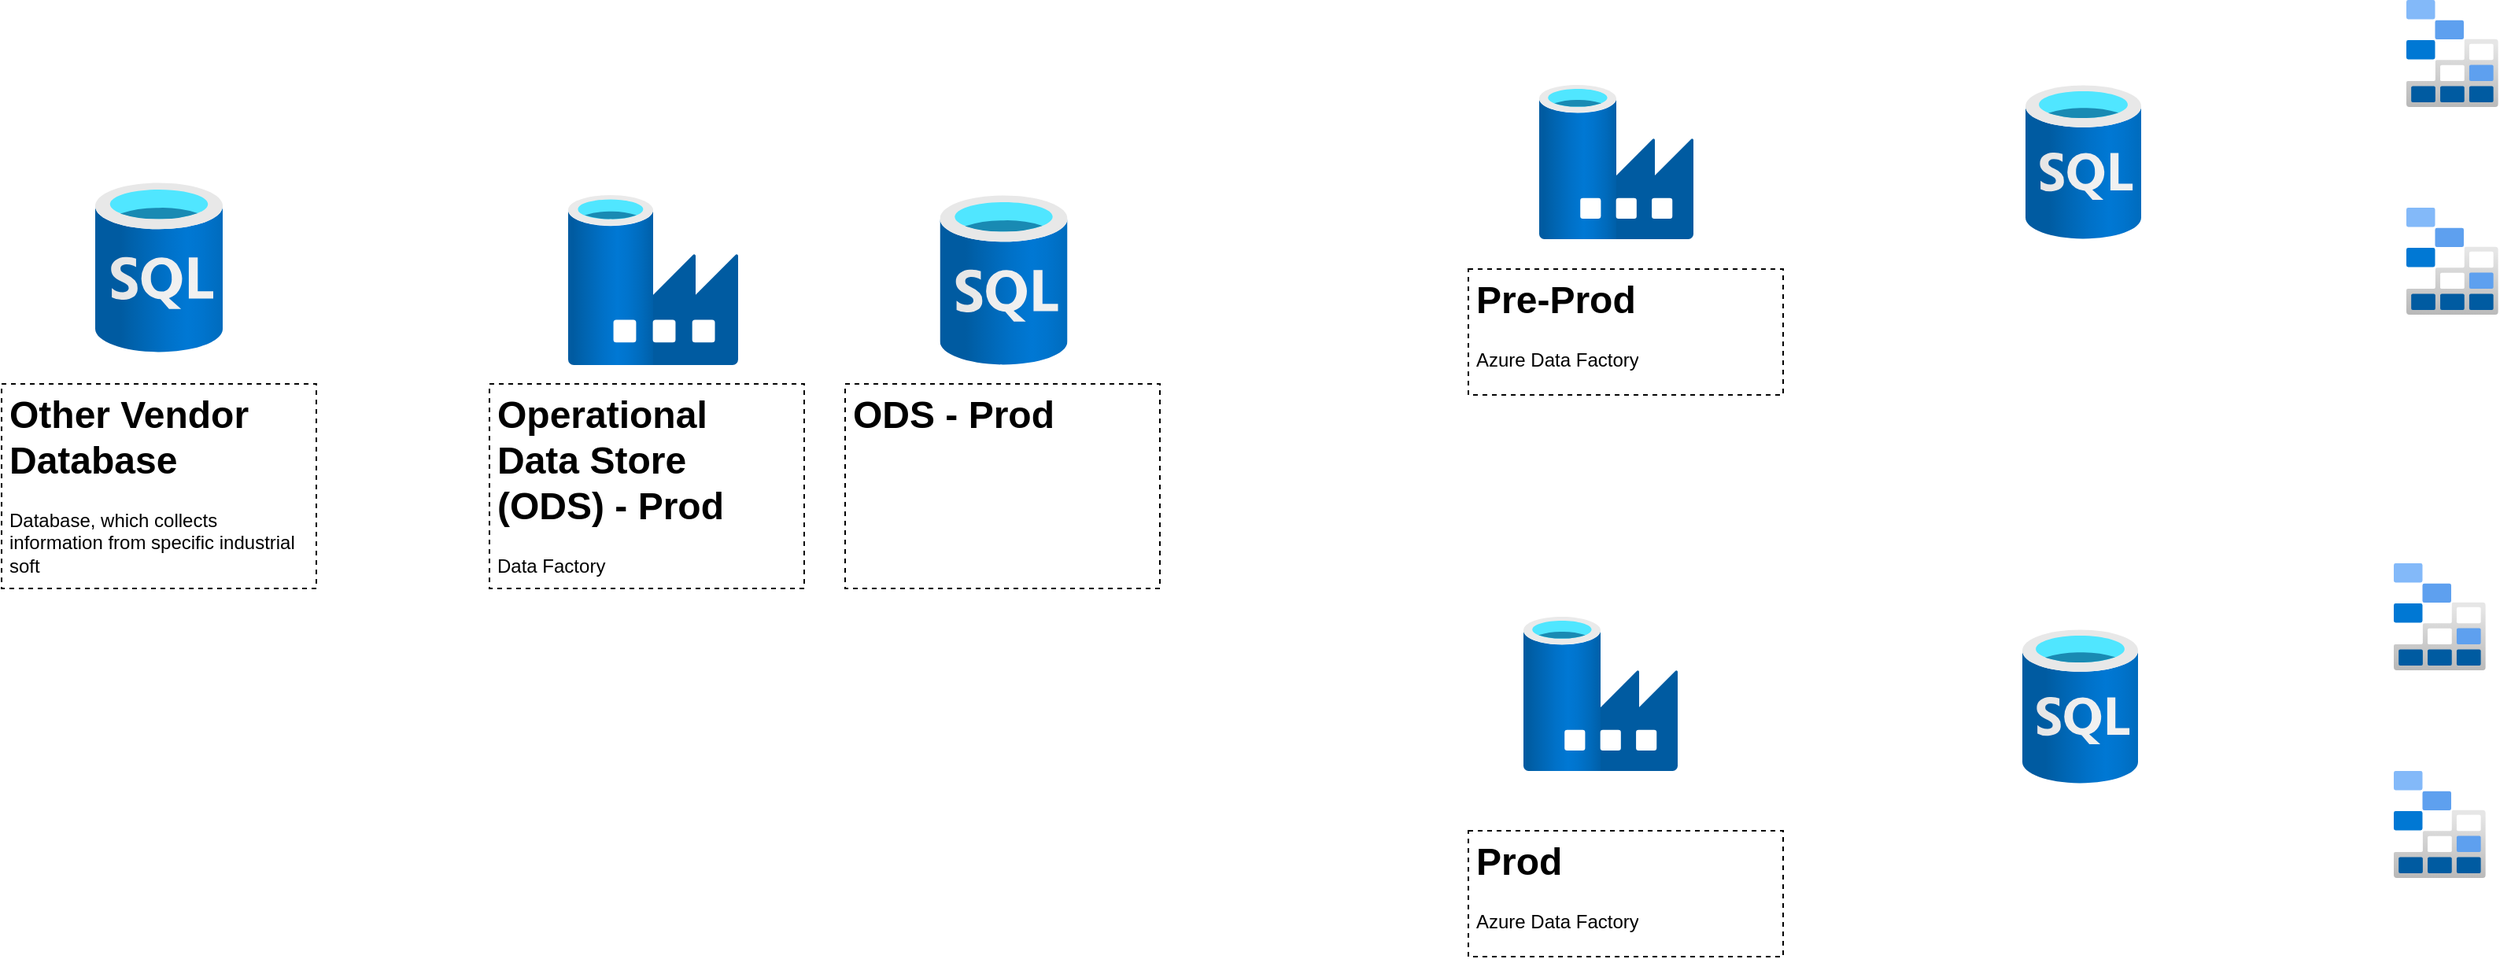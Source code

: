 <mxfile version="22.1.13" type="github">
  <diagram name="Page-1" id="BcD_z-Z6mWE41c7g1vkq">
    <mxGraphModel dx="3000" dy="1634" grid="0" gridSize="10" guides="1" tooltips="1" connect="1" arrows="1" fold="1" page="1" pageScale="1" pageWidth="2200" pageHeight="900" math="0" shadow="0">
      <root>
        <mxCell id="0" />
        <mxCell id="1" parent="0" />
        <mxCell id="kBLxzkw_PutFiRmcld1j-1" value="" style="image;aspect=fixed;html=1;points=[];align=center;fontSize=12;image=img/lib/azure2/databases/SQL_Database.svg;" vertex="1" parent="1">
          <mxGeometry x="129.5" y="270" width="81" height="108" as="geometry" />
        </mxCell>
        <mxCell id="kBLxzkw_PutFiRmcld1j-3" value="&lt;h1&gt;Other Vendor Database&lt;br&gt;&lt;/h1&gt;&lt;p&gt;Database, which collects information from specific industrial soft&lt;br&gt;&lt;/p&gt;" style="text;html=1;strokeColor=default;fillColor=none;spacing=5;spacingTop=-20;whiteSpace=wrap;overflow=hidden;rounded=0;perimeterSpacing=2;dashed=1;" vertex="1" parent="1">
          <mxGeometry x="70" y="398" width="200" height="130" as="geometry" />
        </mxCell>
        <mxCell id="kBLxzkw_PutFiRmcld1j-4" value="" style="image;aspect=fixed;html=1;points=[];align=center;fontSize=12;image=img/lib/azure2/databases/Data_Factory.svg;" vertex="1" parent="1">
          <mxGeometry x="430" y="278" width="108" height="108" as="geometry" />
        </mxCell>
        <mxCell id="kBLxzkw_PutFiRmcld1j-5" value="" style="image;aspect=fixed;html=1;points=[];align=center;fontSize=12;image=img/lib/azure2/databases/SQL_Database.svg;" vertex="1" parent="1">
          <mxGeometry x="666.25" y="278" width="81" height="108" as="geometry" />
        </mxCell>
        <mxCell id="kBLxzkw_PutFiRmcld1j-6" value="&lt;h1&gt;Operational Data Store (ODS) - Prod&lt;br&gt;&lt;/h1&gt;&lt;p&gt;Data Factory&lt;br&gt;&lt;/p&gt;" style="text;html=1;strokeColor=default;fillColor=none;spacing=5;spacingTop=-20;whiteSpace=wrap;overflow=hidden;rounded=0;perimeterSpacing=2;dashed=1;" vertex="1" parent="1">
          <mxGeometry x="380" y="398" width="200" height="130" as="geometry" />
        </mxCell>
        <mxCell id="kBLxzkw_PutFiRmcld1j-7" value="&lt;h1&gt;ODS - Prod&lt;br&gt;&lt;/h1&gt;" style="text;html=1;strokeColor=default;fillColor=none;spacing=5;spacingTop=-20;whiteSpace=wrap;overflow=hidden;rounded=0;perimeterSpacing=2;dashed=1;" vertex="1" parent="1">
          <mxGeometry x="606" y="398" width="200" height="130" as="geometry" />
        </mxCell>
        <mxCell id="kBLxzkw_PutFiRmcld1j-9" value="" style="image;aspect=fixed;html=1;points=[];align=center;fontSize=12;image=img/lib/azure2/databases/Data_Factory.svg;" vertex="1" parent="1">
          <mxGeometry x="1047" y="208" width="98" height="98" as="geometry" />
        </mxCell>
        <mxCell id="kBLxzkw_PutFiRmcld1j-10" value="" style="image;aspect=fixed;html=1;points=[];align=center;fontSize=12;image=img/lib/azure2/databases/Data_Factory.svg;" vertex="1" parent="1">
          <mxGeometry x="1037" y="546" width="98" height="98" as="geometry" />
        </mxCell>
        <mxCell id="kBLxzkw_PutFiRmcld1j-11" value="&lt;h1&gt;Pre-Prod&lt;br&gt;&lt;/h1&gt;&lt;p&gt;Azure Data Factory&lt;br&gt;&lt;/p&gt;" style="text;html=1;strokeColor=default;fillColor=none;spacing=5;spacingTop=-20;whiteSpace=wrap;overflow=hidden;rounded=0;perimeterSpacing=2;dashed=1;" vertex="1" parent="1">
          <mxGeometry x="1002" y="325" width="200" height="80" as="geometry" />
        </mxCell>
        <mxCell id="kBLxzkw_PutFiRmcld1j-13" value="&lt;h1&gt;Prod&lt;br&gt;&lt;/h1&gt;&lt;p&gt;Azure Data Factory&lt;br&gt;&lt;/p&gt;" style="text;html=1;strokeColor=default;fillColor=none;spacing=5;spacingTop=-20;whiteSpace=wrap;overflow=hidden;rounded=0;perimeterSpacing=2;dashed=1;" vertex="1" parent="1">
          <mxGeometry x="1002" y="682" width="200" height="80" as="geometry" />
        </mxCell>
        <mxCell id="kBLxzkw_PutFiRmcld1j-14" value="" style="image;aspect=fixed;html=1;points=[];align=center;fontSize=12;image=img/lib/azure2/databases/SQL_Database.svg;" vertex="1" parent="1">
          <mxGeometry x="1356" y="208" width="73.5" height="98" as="geometry" />
        </mxCell>
        <mxCell id="kBLxzkw_PutFiRmcld1j-15" value="" style="image;aspect=fixed;html=1;points=[];align=center;fontSize=12;image=img/lib/azure2/databases/SQL_Database.svg;" vertex="1" parent="1">
          <mxGeometry x="1354" y="554" width="73.5" height="98" as="geometry" />
        </mxCell>
        <mxCell id="kBLxzkw_PutFiRmcld1j-16" value="" style="image;aspect=fixed;html=1;points=[];align=center;fontSize=12;image=img/lib/azure2/storage/Storage_Explorer.svg;" vertex="1" parent="1">
          <mxGeometry x="1598" y="154" width="58.4" height="68" as="geometry" />
        </mxCell>
        <mxCell id="kBLxzkw_PutFiRmcld1j-17" value="" style="image;aspect=fixed;html=1;points=[];align=center;fontSize=12;image=img/lib/azure2/storage/Storage_Explorer.svg;" vertex="1" parent="1">
          <mxGeometry x="1598" y="286" width="58.4" height="68" as="geometry" />
        </mxCell>
        <mxCell id="kBLxzkw_PutFiRmcld1j-21" value="" style="image;aspect=fixed;html=1;points=[];align=center;fontSize=12;image=img/lib/azure2/storage/Storage_Explorer.svg;" vertex="1" parent="1">
          <mxGeometry x="1590" y="512" width="58.4" height="68" as="geometry" />
        </mxCell>
        <mxCell id="kBLxzkw_PutFiRmcld1j-22" value="" style="image;aspect=fixed;html=1;points=[];align=center;fontSize=12;image=img/lib/azure2/storage/Storage_Explorer.svg;" vertex="1" parent="1">
          <mxGeometry x="1590" y="644" width="58.4" height="68" as="geometry" />
        </mxCell>
      </root>
    </mxGraphModel>
  </diagram>
</mxfile>
